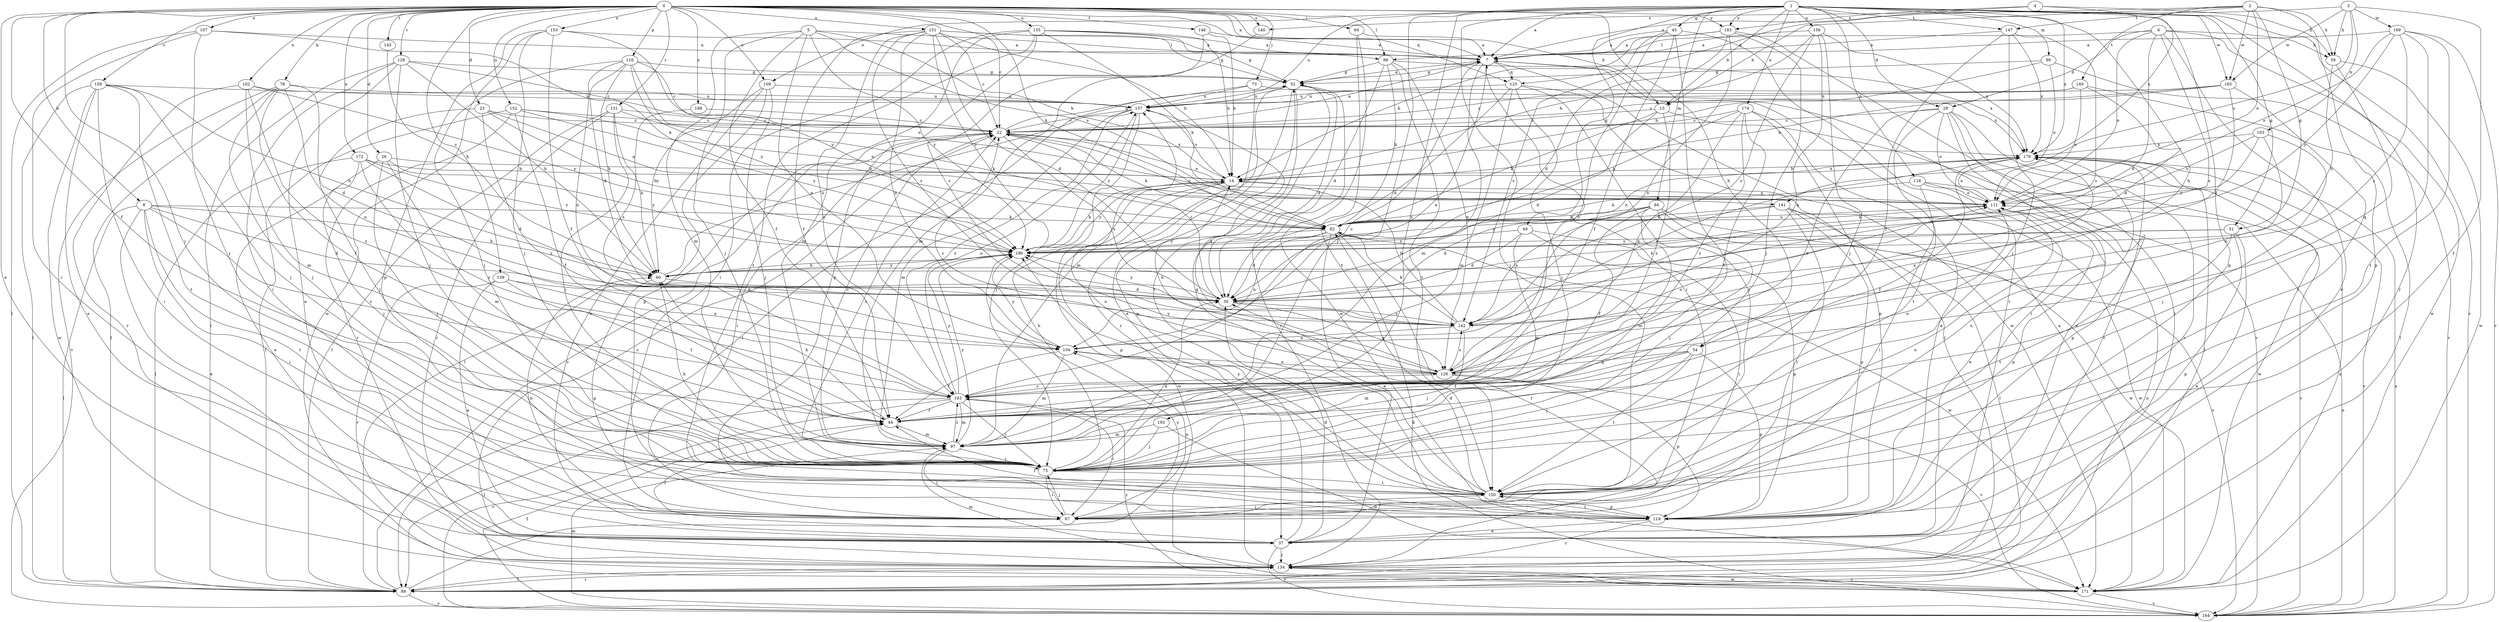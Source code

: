 strict digraph  {
0;
1;
2;
3;
4;
5;
6;
7;
8;
13;
14;
22;
23;
26;
28;
30;
37;
44;
45;
49;
51;
52;
54;
59;
60;
64;
67;
73;
75;
78;
82;
88;
89;
90;
94;
97;
102;
103;
104;
107;
109;
111;
116;
118;
119;
125;
126;
128;
131;
134;
139;
140;
141;
142;
143;
146;
147;
149;
150;
151;
152;
153;
155;
156;
157;
159;
164;
165;
169;
171;
172;
174;
179;
183;
186;
188;
192;
193;
0 -> 7  [label=a];
0 -> 8  [label=b];
0 -> 13  [label=b];
0 -> 22  [label=c];
0 -> 23  [label=d];
0 -> 26  [label=d];
0 -> 37  [label=e];
0 -> 44  [label=f];
0 -> 54  [label=h];
0 -> 64  [label=i];
0 -> 73  [label=j];
0 -> 75  [label=j];
0 -> 78  [label=k];
0 -> 82  [label=k];
0 -> 88  [label=l];
0 -> 102  [label=n];
0 -> 107  [label=o];
0 -> 109  [label=o];
0 -> 116  [label=p];
0 -> 125  [label=q];
0 -> 128  [label=r];
0 -> 131  [label=r];
0 -> 139  [label=s];
0 -> 140  [label=s];
0 -> 143  [label=t];
0 -> 146  [label=t];
0 -> 151  [label=u];
0 -> 152  [label=u];
0 -> 153  [label=u];
0 -> 155  [label=u];
0 -> 159  [label=v];
0 -> 172  [label=x];
0 -> 183  [label=y];
0 -> 188  [label=z];
1 -> 7  [label=a];
1 -> 13  [label=b];
1 -> 28  [label=d];
1 -> 45  [label=g];
1 -> 49  [label=g];
1 -> 51  [label=g];
1 -> 54  [label=h];
1 -> 67  [label=i];
1 -> 75  [label=j];
1 -> 90  [label=m];
1 -> 94  [label=m];
1 -> 109  [label=o];
1 -> 118  [label=p];
1 -> 119  [label=p];
1 -> 134  [label=r];
1 -> 147  [label=t];
1 -> 156  [label=u];
1 -> 157  [label=u];
1 -> 164  [label=v];
1 -> 165  [label=w];
1 -> 174  [label=x];
1 -> 179  [label=x];
1 -> 183  [label=y];
1 -> 192  [label=z];
2 -> 13  [label=b];
2 -> 51  [label=g];
2 -> 59  [label=h];
2 -> 111  [label=o];
2 -> 119  [label=p];
2 -> 140  [label=s];
2 -> 147  [label=t];
2 -> 149  [label=t];
2 -> 165  [label=w];
3 -> 7  [label=a];
3 -> 59  [label=h];
3 -> 103  [label=n];
3 -> 141  [label=s];
3 -> 150  [label=t];
3 -> 165  [label=w];
3 -> 169  [label=w];
4 -> 59  [label=h];
4 -> 125  [label=q];
4 -> 179  [label=x];
4 -> 183  [label=y];
5 -> 14  [label=b];
5 -> 44  [label=f];
5 -> 75  [label=j];
5 -> 88  [label=l];
5 -> 97  [label=m];
5 -> 104  [label=n];
5 -> 141  [label=s];
5 -> 186  [label=y];
6 -> 28  [label=d];
6 -> 30  [label=d];
6 -> 37  [label=e];
6 -> 59  [label=h];
6 -> 88  [label=l];
6 -> 111  [label=o];
6 -> 142  [label=s];
6 -> 171  [label=w];
7 -> 52  [label=g];
7 -> 67  [label=i];
7 -> 97  [label=m];
7 -> 125  [label=q];
7 -> 164  [label=v];
7 -> 171  [label=w];
7 -> 193  [label=z];
8 -> 30  [label=d];
8 -> 37  [label=e];
8 -> 60  [label=h];
8 -> 67  [label=i];
8 -> 82  [label=k];
8 -> 89  [label=l];
8 -> 150  [label=t];
8 -> 193  [label=z];
13 -> 22  [label=c];
13 -> 30  [label=d];
13 -> 82  [label=k];
13 -> 134  [label=r];
13 -> 193  [label=z];
14 -> 111  [label=o];
14 -> 119  [label=p];
14 -> 157  [label=u];
14 -> 171  [label=w];
14 -> 179  [label=x];
14 -> 186  [label=y];
22 -> 7  [label=a];
22 -> 52  [label=g];
22 -> 67  [label=i];
22 -> 82  [label=k];
22 -> 89  [label=l];
22 -> 111  [label=o];
22 -> 142  [label=s];
22 -> 179  [label=x];
23 -> 22  [label=c];
23 -> 75  [label=j];
23 -> 111  [label=o];
23 -> 186  [label=y];
23 -> 193  [label=z];
26 -> 14  [label=b];
26 -> 37  [label=e];
26 -> 75  [label=j];
26 -> 97  [label=m];
26 -> 186  [label=y];
28 -> 22  [label=c];
28 -> 37  [label=e];
28 -> 67  [label=i];
28 -> 89  [label=l];
28 -> 111  [label=o];
28 -> 134  [label=r];
28 -> 150  [label=t];
28 -> 193  [label=z];
30 -> 22  [label=c];
30 -> 126  [label=q];
30 -> 142  [label=s];
30 -> 186  [label=y];
37 -> 30  [label=d];
37 -> 44  [label=f];
37 -> 52  [label=g];
37 -> 134  [label=r];
37 -> 164  [label=v];
44 -> 60  [label=h];
44 -> 97  [label=m];
44 -> 111  [label=o];
45 -> 7  [label=a];
45 -> 44  [label=f];
45 -> 75  [label=j];
45 -> 134  [label=r];
45 -> 142  [label=s];
45 -> 193  [label=z];
49 -> 30  [label=d];
49 -> 67  [label=i];
49 -> 97  [label=m];
49 -> 119  [label=p];
49 -> 186  [label=y];
51 -> 37  [label=e];
51 -> 60  [label=h];
51 -> 119  [label=p];
51 -> 150  [label=t];
51 -> 186  [label=y];
52 -> 7  [label=a];
52 -> 30  [label=d];
52 -> 37  [label=e];
52 -> 97  [label=m];
52 -> 134  [label=r];
52 -> 150  [label=t];
52 -> 157  [label=u];
54 -> 44  [label=f];
54 -> 75  [label=j];
54 -> 97  [label=m];
54 -> 119  [label=p];
54 -> 126  [label=q];
54 -> 150  [label=t];
59 -> 60  [label=h];
59 -> 126  [label=q];
59 -> 171  [label=w];
60 -> 30  [label=d];
60 -> 119  [label=p];
60 -> 157  [label=u];
60 -> 186  [label=y];
64 -> 7  [label=a];
64 -> 150  [label=t];
64 -> 171  [label=w];
67 -> 60  [label=h];
67 -> 75  [label=j];
67 -> 104  [label=n];
73 -> 89  [label=l];
73 -> 134  [label=r];
73 -> 157  [label=u];
73 -> 179  [label=x];
75 -> 14  [label=b];
75 -> 22  [label=c];
75 -> 30  [label=d];
75 -> 60  [label=h];
75 -> 67  [label=i];
75 -> 150  [label=t];
78 -> 30  [label=d];
78 -> 44  [label=f];
78 -> 75  [label=j];
78 -> 89  [label=l];
78 -> 104  [label=n];
78 -> 157  [label=u];
78 -> 164  [label=v];
82 -> 22  [label=c];
82 -> 30  [label=d];
82 -> 37  [label=e];
82 -> 104  [label=n];
82 -> 111  [label=o];
82 -> 134  [label=r];
82 -> 171  [label=w];
82 -> 186  [label=y];
88 -> 30  [label=d];
88 -> 52  [label=g];
88 -> 82  [label=k];
88 -> 126  [label=q];
88 -> 150  [label=t];
88 -> 179  [label=x];
89 -> 22  [label=c];
89 -> 111  [label=o];
89 -> 134  [label=r];
89 -> 164  [label=v];
89 -> 186  [label=y];
90 -> 14  [label=b];
90 -> 52  [label=g];
90 -> 111  [label=o];
90 -> 164  [label=v];
94 -> 44  [label=f];
94 -> 75  [label=j];
94 -> 82  [label=k];
94 -> 97  [label=m];
94 -> 142  [label=s];
94 -> 164  [label=v];
94 -> 171  [label=w];
94 -> 186  [label=y];
97 -> 22  [label=c];
97 -> 67  [label=i];
97 -> 75  [label=j];
97 -> 186  [label=y];
97 -> 193  [label=z];
102 -> 97  [label=m];
102 -> 134  [label=r];
102 -> 157  [label=u];
102 -> 186  [label=y];
102 -> 193  [label=z];
103 -> 75  [label=j];
103 -> 104  [label=n];
103 -> 111  [label=o];
103 -> 179  [label=x];
103 -> 186  [label=y];
104 -> 7  [label=a];
104 -> 44  [label=f];
104 -> 97  [label=m];
104 -> 126  [label=q];
104 -> 186  [label=y];
107 -> 7  [label=a];
107 -> 67  [label=i];
107 -> 75  [label=j];
107 -> 82  [label=k];
107 -> 89  [label=l];
109 -> 37  [label=e];
109 -> 60  [label=h];
109 -> 75  [label=j];
109 -> 119  [label=p];
109 -> 157  [label=u];
111 -> 82  [label=k];
111 -> 119  [label=p];
111 -> 179  [label=x];
116 -> 22  [label=c];
116 -> 30  [label=d];
116 -> 52  [label=g];
116 -> 60  [label=h];
116 -> 75  [label=j];
116 -> 104  [label=n];
116 -> 111  [label=o];
116 -> 186  [label=y];
118 -> 37  [label=e];
118 -> 67  [label=i];
118 -> 82  [label=k];
118 -> 111  [label=o];
118 -> 164  [label=v];
119 -> 37  [label=e];
119 -> 44  [label=f];
119 -> 134  [label=r];
119 -> 150  [label=t];
125 -> 30  [label=d];
125 -> 75  [label=j];
125 -> 89  [label=l];
125 -> 97  [label=m];
125 -> 150  [label=t];
125 -> 157  [label=u];
126 -> 14  [label=b];
126 -> 22  [label=c];
126 -> 104  [label=n];
126 -> 111  [label=o];
126 -> 119  [label=p];
126 -> 142  [label=s];
126 -> 164  [label=v];
126 -> 179  [label=x];
126 -> 186  [label=y];
126 -> 193  [label=z];
128 -> 22  [label=c];
128 -> 37  [label=e];
128 -> 52  [label=g];
128 -> 60  [label=h];
128 -> 67  [label=i];
128 -> 75  [label=j];
128 -> 89  [label=l];
131 -> 22  [label=c];
131 -> 60  [label=h];
131 -> 75  [label=j];
131 -> 82  [label=k];
131 -> 89  [label=l];
131 -> 134  [label=r];
134 -> 22  [label=c];
134 -> 89  [label=l];
134 -> 97  [label=m];
134 -> 171  [label=w];
139 -> 30  [label=d];
139 -> 37  [label=e];
139 -> 44  [label=f];
139 -> 104  [label=n];
139 -> 134  [label=r];
140 -> 97  [label=m];
141 -> 30  [label=d];
141 -> 67  [label=i];
141 -> 82  [label=k];
141 -> 89  [label=l];
141 -> 119  [label=p];
141 -> 171  [label=w];
142 -> 14  [label=b];
142 -> 75  [label=j];
142 -> 82  [label=k];
142 -> 104  [label=n];
142 -> 179  [label=x];
143 -> 60  [label=h];
146 -> 7  [label=a];
146 -> 14  [label=b];
146 -> 142  [label=s];
147 -> 7  [label=a];
147 -> 44  [label=f];
147 -> 75  [label=j];
147 -> 142  [label=s];
147 -> 179  [label=x];
149 -> 22  [label=c];
149 -> 30  [label=d];
149 -> 89  [label=l];
149 -> 111  [label=o];
149 -> 157  [label=u];
150 -> 30  [label=d];
150 -> 52  [label=g];
150 -> 67  [label=i];
150 -> 111  [label=o];
150 -> 119  [label=p];
150 -> 157  [label=u];
150 -> 179  [label=x];
150 -> 186  [label=y];
151 -> 7  [label=a];
151 -> 14  [label=b];
151 -> 22  [label=c];
151 -> 30  [label=d];
151 -> 44  [label=f];
151 -> 52  [label=g];
151 -> 104  [label=n];
151 -> 142  [label=s];
151 -> 186  [label=y];
151 -> 193  [label=z];
152 -> 22  [label=c];
152 -> 44  [label=f];
152 -> 89  [label=l];
152 -> 111  [label=o];
152 -> 134  [label=r];
152 -> 186  [label=y];
153 -> 7  [label=a];
153 -> 44  [label=f];
153 -> 75  [label=j];
153 -> 119  [label=p];
153 -> 171  [label=w];
153 -> 186  [label=y];
155 -> 7  [label=a];
155 -> 14  [label=b];
155 -> 52  [label=g];
155 -> 67  [label=i];
155 -> 82  [label=k];
155 -> 97  [label=m];
155 -> 119  [label=p];
155 -> 150  [label=t];
156 -> 7  [label=a];
156 -> 14  [label=b];
156 -> 75  [label=j];
156 -> 126  [label=q];
156 -> 142  [label=s];
156 -> 179  [label=x];
157 -> 22  [label=c];
157 -> 75  [label=j];
157 -> 97  [label=m];
157 -> 126  [label=q];
157 -> 186  [label=y];
157 -> 193  [label=z];
159 -> 37  [label=e];
159 -> 60  [label=h];
159 -> 67  [label=i];
159 -> 75  [label=j];
159 -> 89  [label=l];
159 -> 150  [label=t];
159 -> 157  [label=u];
159 -> 171  [label=w];
164 -> 44  [label=f];
164 -> 82  [label=k];
164 -> 97  [label=m];
164 -> 111  [label=o];
164 -> 179  [label=x];
165 -> 14  [label=b];
165 -> 22  [label=c];
165 -> 30  [label=d];
165 -> 150  [label=t];
165 -> 157  [label=u];
169 -> 7  [label=a];
169 -> 75  [label=j];
169 -> 111  [label=o];
169 -> 142  [label=s];
169 -> 150  [label=t];
169 -> 164  [label=v];
169 -> 186  [label=y];
171 -> 7  [label=a];
171 -> 134  [label=r];
171 -> 164  [label=v];
171 -> 179  [label=x];
171 -> 193  [label=z];
172 -> 14  [label=b];
172 -> 30  [label=d];
172 -> 75  [label=j];
172 -> 89  [label=l];
172 -> 186  [label=y];
172 -> 193  [label=z];
174 -> 22  [label=c];
174 -> 37  [label=e];
174 -> 44  [label=f];
174 -> 82  [label=k];
174 -> 119  [label=p];
174 -> 126  [label=q];
174 -> 193  [label=z];
179 -> 14  [label=b];
179 -> 44  [label=f];
179 -> 119  [label=p];
179 -> 164  [label=v];
179 -> 171  [label=w];
183 -> 7  [label=a];
183 -> 14  [label=b];
183 -> 30  [label=d];
183 -> 75  [label=j];
183 -> 89  [label=l];
183 -> 104  [label=n];
186 -> 14  [label=b];
186 -> 60  [label=h];
186 -> 179  [label=x];
188 -> 22  [label=c];
188 -> 142  [label=s];
192 -> 75  [label=j];
192 -> 97  [label=m];
192 -> 171  [label=w];
193 -> 44  [label=f];
193 -> 67  [label=i];
193 -> 75  [label=j];
193 -> 89  [label=l];
193 -> 97  [label=m];
193 -> 157  [label=u];
193 -> 164  [label=v];
193 -> 186  [label=y];
}
